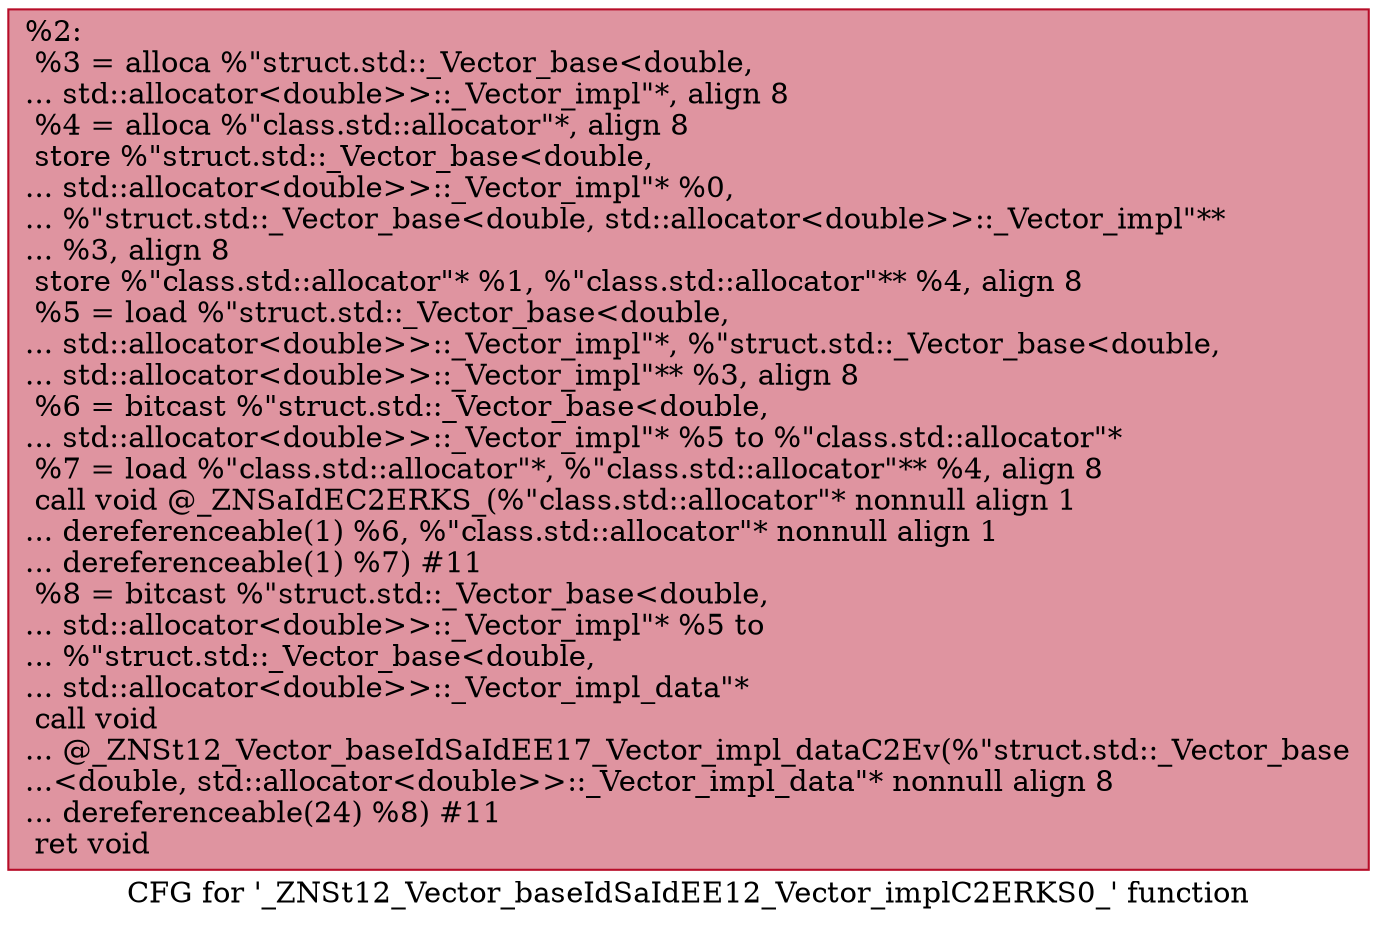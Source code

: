 digraph "CFG for '_ZNSt12_Vector_baseIdSaIdEE12_Vector_implC2ERKS0_' function" {
	label="CFG for '_ZNSt12_Vector_baseIdSaIdEE12_Vector_implC2ERKS0_' function";

	Node0x555c73722910 [shape=record,color="#b70d28ff", style=filled, fillcolor="#b70d2870",label="{%2:\l  %3 = alloca %\"struct.std::_Vector_base\<double,\l... std::allocator\<double\>\>::_Vector_impl\"*, align 8\l  %4 = alloca %\"class.std::allocator\"*, align 8\l  store %\"struct.std::_Vector_base\<double,\l... std::allocator\<double\>\>::_Vector_impl\"* %0,\l... %\"struct.std::_Vector_base\<double, std::allocator\<double\>\>::_Vector_impl\"**\l... %3, align 8\l  store %\"class.std::allocator\"* %1, %\"class.std::allocator\"** %4, align 8\l  %5 = load %\"struct.std::_Vector_base\<double,\l... std::allocator\<double\>\>::_Vector_impl\"*, %\"struct.std::_Vector_base\<double,\l... std::allocator\<double\>\>::_Vector_impl\"** %3, align 8\l  %6 = bitcast %\"struct.std::_Vector_base\<double,\l... std::allocator\<double\>\>::_Vector_impl\"* %5 to %\"class.std::allocator\"*\l  %7 = load %\"class.std::allocator\"*, %\"class.std::allocator\"** %4, align 8\l  call void @_ZNSaIdEC2ERKS_(%\"class.std::allocator\"* nonnull align 1\l... dereferenceable(1) %6, %\"class.std::allocator\"* nonnull align 1\l... dereferenceable(1) %7) #11\l  %8 = bitcast %\"struct.std::_Vector_base\<double,\l... std::allocator\<double\>\>::_Vector_impl\"* %5 to\l... %\"struct.std::_Vector_base\<double,\l... std::allocator\<double\>\>::_Vector_impl_data\"*\l  call void\l... @_ZNSt12_Vector_baseIdSaIdEE17_Vector_impl_dataC2Ev(%\"struct.std::_Vector_base\l...\<double, std::allocator\<double\>\>::_Vector_impl_data\"* nonnull align 8\l... dereferenceable(24) %8) #11\l  ret void\l}"];
}

